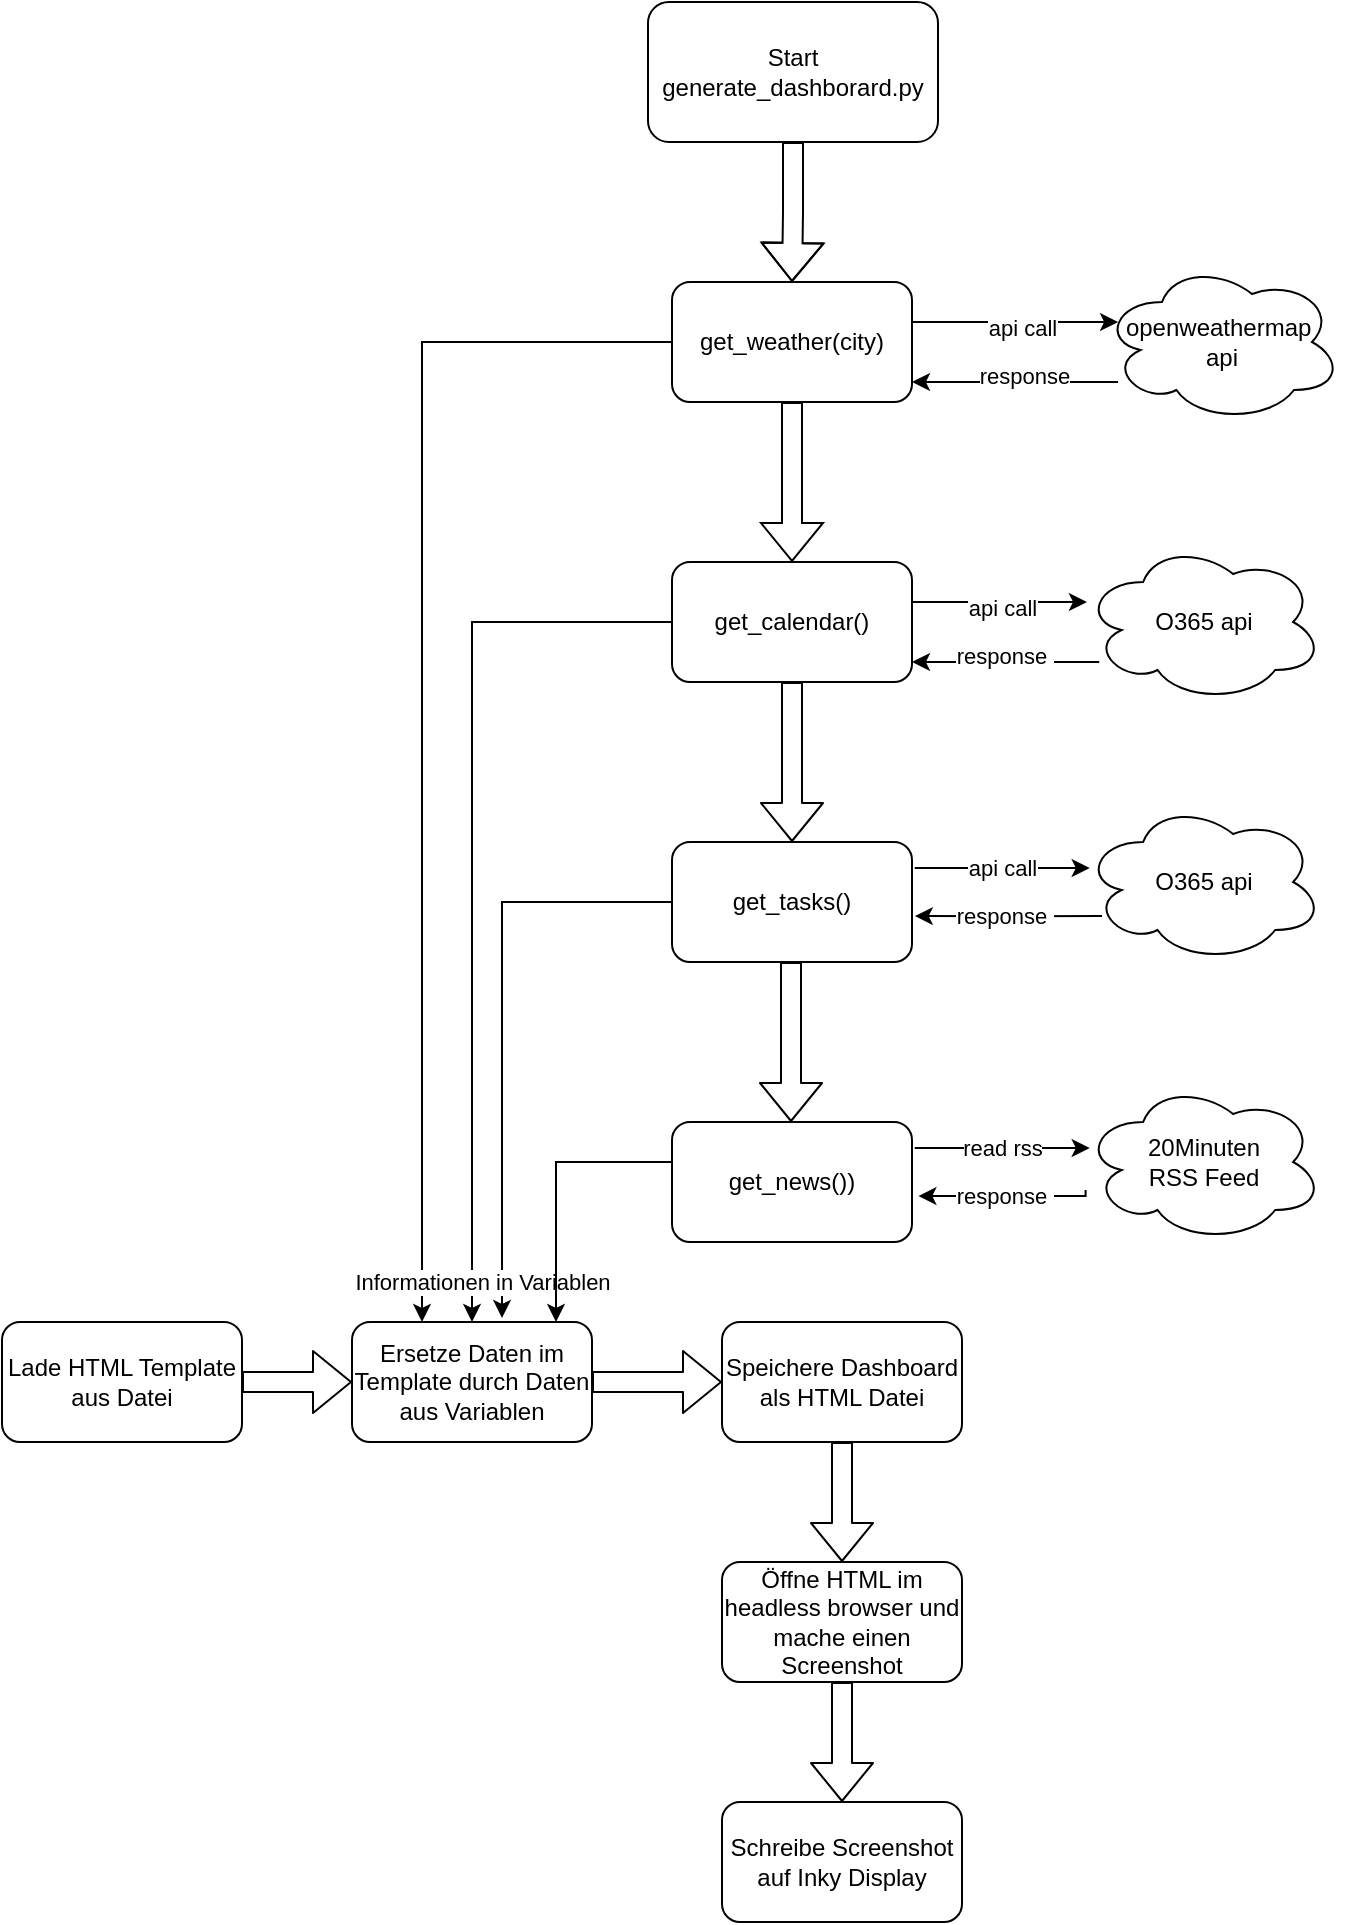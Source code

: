 <mxfile>
    <diagram name="Ablaufdiagramm" id="2YBvvXClWsGukQMizWep">
        <mxGraphModel dx="1236" dy="596" grid="1" gridSize="10" guides="1" tooltips="1" connect="1" arrows="1" fold="1" page="1" pageScale="1" pageWidth="850" pageHeight="1100" math="0" shadow="0">
            <root>
                <mxCell id="0"/>
                <mxCell id="1" parent="0"/>
                <mxCell id="33" value="" style="edgeStyle=orthogonalEdgeStyle;rounded=0;orthogonalLoop=1;jettySize=auto;html=1;" parent="1" edge="1">
                    <mxGeometry relative="1" as="geometry">
                        <Array as="points">
                            <mxPoint x="593.19" y="657.03"/>
                            <mxPoint x="593.19" y="657.03"/>
                        </Array>
                        <mxPoint x="631.8" y="654.01" as="sourcePoint"/>
                        <mxPoint x="548.19" y="657.03" as="targetPoint"/>
                    </mxGeometry>
                </mxCell>
                <mxCell id="14" value="" style="edgeStyle=orthogonalEdgeStyle;rounded=0;orthogonalLoop=1;jettySize=auto;html=1;" parent="1" edge="1">
                    <mxGeometry relative="1" as="geometry">
                        <Array as="points">
                            <mxPoint x="601.39" y="493.02"/>
                            <mxPoint x="601.39" y="493.02"/>
                        </Array>
                        <mxPoint x="546.39" y="493.02" as="sourcePoint"/>
                        <mxPoint x="633.865" y="493.02" as="targetPoint"/>
                    </mxGeometry>
                </mxCell>
                <mxCell id="15" value="" style="edgeStyle=orthogonalEdgeStyle;rounded=0;orthogonalLoop=1;jettySize=auto;html=1;" parent="1" edge="1">
                    <mxGeometry relative="1" as="geometry">
                        <Array as="points">
                            <mxPoint x="591.39" y="517.05"/>
                            <mxPoint x="591.39" y="517.05"/>
                        </Array>
                        <mxPoint x="639.998" y="517.05" as="sourcePoint"/>
                        <mxPoint x="546.39" y="517.05" as="targetPoint"/>
                    </mxGeometry>
                </mxCell>
                <mxCell id="32" value="" style="edgeStyle=orthogonalEdgeStyle;rounded=0;orthogonalLoop=1;jettySize=auto;html=1;" parent="1" edge="1">
                    <mxGeometry relative="1" as="geometry">
                        <Array as="points">
                            <mxPoint x="601.39" y="633.02"/>
                            <mxPoint x="601.39" y="633.02"/>
                        </Array>
                        <mxPoint x="546.39" y="633.02" as="sourcePoint"/>
                        <mxPoint x="633.865" y="633.02" as="targetPoint"/>
                    </mxGeometry>
                </mxCell>
                <mxCell id="16" style="edgeStyle=orthogonalEdgeStyle;rounded=0;orthogonalLoop=1;jettySize=auto;html=1;" parent="1" edge="1">
                    <mxGeometry relative="1" as="geometry">
                        <mxPoint x="425" y="510" as="sourcePoint"/>
                        <mxPoint x="340" y="718" as="targetPoint"/>
                        <Array as="points">
                            <mxPoint x="340" y="510"/>
                            <mxPoint x="340" y="718"/>
                        </Array>
                    </mxGeometry>
                </mxCell>
                <mxCell id="M3he5cbrGpUi39JVeMMq-3" value="" style="edgeStyle=orthogonalEdgeStyle;rounded=0;orthogonalLoop=1;jettySize=auto;html=1;shape=flexArrow;" parent="1" source="M3he5cbrGpUi39JVeMMq-1" target="M3he5cbrGpUi39JVeMMq-2" edge="1">
                    <mxGeometry relative="1" as="geometry"/>
                </mxCell>
                <mxCell id="M3he5cbrGpUi39JVeMMq-1" value="Start generate_dashborard.py" style="rounded=1;whiteSpace=wrap;html=1;" parent="1" vertex="1">
                    <mxGeometry x="413" y="60" width="145" height="70" as="geometry"/>
                </mxCell>
                <mxCell id="M3he5cbrGpUi39JVeMMq-5" value="" style="edgeStyle=orthogonalEdgeStyle;rounded=0;orthogonalLoop=1;jettySize=auto;html=1;" parent="1" edge="1">
                    <mxGeometry relative="1" as="geometry">
                        <mxPoint x="545.0" y="220" as="sourcePoint"/>
                        <mxPoint x="648.038" y="220" as="targetPoint"/>
                        <Array as="points">
                            <mxPoint x="610" y="220"/>
                            <mxPoint x="610" y="220"/>
                        </Array>
                    </mxGeometry>
                </mxCell>
                <mxCell id="M3he5cbrGpUi39JVeMMq-7" value="api call" style="edgeLabel;html=1;align=center;verticalAlign=middle;resizable=0;points=[];" parent="M3he5cbrGpUi39JVeMMq-5" vertex="1" connectable="0">
                    <mxGeometry x="-0.307" y="-3" relative="1" as="geometry">
                        <mxPoint x="19" as="offset"/>
                    </mxGeometry>
                </mxCell>
                <mxCell id="M3he5cbrGpUi39JVeMMq-11" value="" style="edgeStyle=orthogonalEdgeStyle;rounded=0;orthogonalLoop=1;jettySize=auto;html=1;shape=flexArrow;" parent="1" source="M3he5cbrGpUi39JVeMMq-2" target="M3he5cbrGpUi39JVeMMq-10" edge="1">
                    <mxGeometry relative="1" as="geometry"/>
                </mxCell>
                <mxCell id="M3he5cbrGpUi39JVeMMq-18" style="edgeStyle=orthogonalEdgeStyle;rounded=0;orthogonalLoop=1;jettySize=auto;html=1;exitX=0;exitY=0.5;exitDx=0;exitDy=0;" parent="1" source="M3he5cbrGpUi39JVeMMq-2" target="M3he5cbrGpUi39JVeMMq-17" edge="1">
                    <mxGeometry relative="1" as="geometry">
                        <Array as="points">
                            <mxPoint x="300" y="230"/>
                        </Array>
                    </mxGeometry>
                </mxCell>
                <mxCell id="M3he5cbrGpUi39JVeMMq-2" value="get_weather(city)" style="rounded=1;whiteSpace=wrap;html=1;" parent="1" vertex="1">
                    <mxGeometry x="425" y="200" width="120" height="60" as="geometry"/>
                </mxCell>
                <mxCell id="M3he5cbrGpUi39JVeMMq-6" value="openweathermap&amp;nbsp;&lt;br style=&quot;border-color: var(--border-color);&quot;&gt;api" style="ellipse;shape=cloud;whiteSpace=wrap;html=1;" parent="1" vertex="1">
                    <mxGeometry x="640" y="190" width="120" height="80" as="geometry"/>
                </mxCell>
                <mxCell id="M3he5cbrGpUi39JVeMMq-8" value="" style="edgeStyle=orthogonalEdgeStyle;rounded=0;orthogonalLoop=1;jettySize=auto;html=1;" parent="1" source="M3he5cbrGpUi39JVeMMq-6" target="M3he5cbrGpUi39JVeMMq-2" edge="1">
                    <mxGeometry relative="1" as="geometry">
                        <mxPoint x="555.0" y="280" as="sourcePoint"/>
                        <mxPoint x="658.038" y="280" as="targetPoint"/>
                        <Array as="points">
                            <mxPoint x="600" y="250"/>
                            <mxPoint x="600" y="250"/>
                        </Array>
                    </mxGeometry>
                </mxCell>
                <mxCell id="M3he5cbrGpUi39JVeMMq-9" value="response" style="edgeLabel;html=1;align=center;verticalAlign=middle;resizable=0;points=[];" parent="M3he5cbrGpUi39JVeMMq-8" vertex="1" connectable="0">
                    <mxGeometry x="-0.307" y="-3" relative="1" as="geometry">
                        <mxPoint x="-12" as="offset"/>
                    </mxGeometry>
                </mxCell>
                <mxCell id="M3he5cbrGpUi39JVeMMq-15" value="" style="edgeStyle=orthogonalEdgeStyle;rounded=0;orthogonalLoop=1;jettySize=auto;html=1;" parent="1" source="M3he5cbrGpUi39JVeMMq-10" target="M3he5cbrGpUi39JVeMMq-13" edge="1">
                    <mxGeometry relative="1" as="geometry">
                        <Array as="points">
                            <mxPoint x="600" y="360"/>
                            <mxPoint x="600" y="360"/>
                        </Array>
                    </mxGeometry>
                </mxCell>
                <mxCell id="M3he5cbrGpUi39JVeMMq-19" style="edgeStyle=orthogonalEdgeStyle;rounded=0;orthogonalLoop=1;jettySize=auto;html=1;entryX=0.5;entryY=0;entryDx=0;entryDy=0;" parent="1" source="M3he5cbrGpUi39JVeMMq-10" target="M3he5cbrGpUi39JVeMMq-17" edge="1">
                    <mxGeometry relative="1" as="geometry">
                        <Array as="points">
                            <mxPoint x="325" y="370"/>
                        </Array>
                    </mxGeometry>
                </mxCell>
                <mxCell id="10" style="edgeStyle=none;html=1;entryX=0.5;entryY=0;entryDx=0;entryDy=0;shape=flexArrow;" parent="1" source="M3he5cbrGpUi39JVeMMq-10" target="6" edge="1">
                    <mxGeometry relative="1" as="geometry"/>
                </mxCell>
                <mxCell id="M3he5cbrGpUi39JVeMMq-10" value="get_calendar()" style="rounded=1;whiteSpace=wrap;html=1;" parent="1" vertex="1">
                    <mxGeometry x="425" y="340" width="120" height="60" as="geometry"/>
                </mxCell>
                <mxCell id="M3he5cbrGpUi39JVeMMq-12" value="api call" style="edgeLabel;html=1;align=center;verticalAlign=middle;resizable=0;points=[];" parent="1" vertex="1" connectable="0">
                    <mxGeometry x="589.997" y="363.016" as="geometry"/>
                </mxCell>
                <mxCell id="M3he5cbrGpUi39JVeMMq-16" value="" style="edgeStyle=orthogonalEdgeStyle;rounded=0;orthogonalLoop=1;jettySize=auto;html=1;" parent="1" source="M3he5cbrGpUi39JVeMMq-13" target="M3he5cbrGpUi39JVeMMq-10" edge="1">
                    <mxGeometry relative="1" as="geometry">
                        <Array as="points">
                            <mxPoint x="590" y="390"/>
                            <mxPoint x="590" y="390"/>
                        </Array>
                    </mxGeometry>
                </mxCell>
                <mxCell id="M3he5cbrGpUi39JVeMMq-13" value="O365 api" style="ellipse;shape=cloud;whiteSpace=wrap;html=1;" parent="1" vertex="1">
                    <mxGeometry x="630.57" y="330" width="120" height="80" as="geometry"/>
                </mxCell>
                <mxCell id="M3he5cbrGpUi39JVeMMq-14" value="response&amp;nbsp;" style="edgeLabel;html=1;align=center;verticalAlign=middle;resizable=0;points=[];" parent="1" vertex="1" connectable="0">
                    <mxGeometry x="591.205" y="387.029" as="geometry"/>
                </mxCell>
                <mxCell id="21" value="" style="edgeStyle=none;shape=flexArrow;html=1;" parent="1" source="M3he5cbrGpUi39JVeMMq-17" target="M3he5cbrGpUi39JVeMMq-20" edge="1">
                    <mxGeometry relative="1" as="geometry"/>
                </mxCell>
                <mxCell id="M3he5cbrGpUi39JVeMMq-17" value="Ersetze Daten im Template durch Daten aus Variablen" style="rounded=1;whiteSpace=wrap;html=1;" parent="1" vertex="1">
                    <mxGeometry x="265" y="720" width="120" height="60" as="geometry"/>
                </mxCell>
                <mxCell id="22" value="" style="edgeStyle=none;shape=flexArrow;html=1;" parent="1" source="M3he5cbrGpUi39JVeMMq-20" target="2" edge="1">
                    <mxGeometry relative="1" as="geometry"/>
                </mxCell>
                <mxCell id="M3he5cbrGpUi39JVeMMq-20" value="Speichere Dashboard als HTML Datei" style="whiteSpace=wrap;html=1;rounded=1;" parent="1" vertex="1">
                    <mxGeometry x="450" y="720" width="120" height="60" as="geometry"/>
                </mxCell>
                <mxCell id="M3he5cbrGpUi39JVeMMq-23" value="Informationen in Variablen" style="edgeLabel;html=1;align=center;verticalAlign=middle;resizable=0;points=[];" parent="1" vertex="1" connectable="0">
                    <mxGeometry x="330.003" y="700" as="geometry"/>
                </mxCell>
                <mxCell id="24" value="" style="edgeStyle=none;shape=flexArrow;html=1;" parent="1" source="2" target="23" edge="1">
                    <mxGeometry relative="1" as="geometry"/>
                </mxCell>
                <mxCell id="2" value="Öffne HTML im headless browser und mache einen Screenshot" style="whiteSpace=wrap;html=1;rounded=1;" parent="1" vertex="1">
                    <mxGeometry x="450" y="840" width="120" height="60" as="geometry"/>
                </mxCell>
                <mxCell id="6" value="get_tasks()" style="whiteSpace=wrap;html=1;rounded=1;" parent="1" vertex="1">
                    <mxGeometry x="425" y="480" width="120" height="60" as="geometry"/>
                </mxCell>
                <mxCell id="11" value="api call" style="edgeLabel;html=1;align=center;verticalAlign=middle;resizable=0;points=[];" parent="1" vertex="1" connectable="0">
                    <mxGeometry x="589.997" y="493.016" as="geometry"/>
                </mxCell>
                <mxCell id="12" value="O365 api" style="ellipse;shape=cloud;whiteSpace=wrap;html=1;" parent="1" vertex="1">
                    <mxGeometry x="630.57" y="460" width="120" height="80" as="geometry"/>
                </mxCell>
                <mxCell id="13" value="response&amp;nbsp;" style="edgeLabel;html=1;align=center;verticalAlign=middle;resizable=0;points=[];" parent="1" vertex="1" connectable="0">
                    <mxGeometry x="591.205" y="517.029" as="geometry"/>
                </mxCell>
                <mxCell id="20" value="" style="edgeStyle=none;shape=flexArrow;html=1;" parent="1" source="18" target="M3he5cbrGpUi39JVeMMq-17" edge="1">
                    <mxGeometry relative="1" as="geometry"/>
                </mxCell>
                <mxCell id="18" value="Lade HTML Template aus Datei" style="rounded=1;whiteSpace=wrap;html=1;" parent="1" vertex="1">
                    <mxGeometry x="90" y="720" width="120" height="60" as="geometry"/>
                </mxCell>
                <mxCell id="23" value="Schreibe Screenshot auf Inky Display" style="whiteSpace=wrap;html=1;rounded=1;" parent="1" vertex="1">
                    <mxGeometry x="450" y="960" width="120" height="60" as="geometry"/>
                </mxCell>
                <mxCell id="25" value="get_news())" style="rounded=1;whiteSpace=wrap;html=1;" parent="1" vertex="1">
                    <mxGeometry x="425" y="620" width="120" height="60" as="geometry"/>
                </mxCell>
                <mxCell id="27" style="edgeStyle=none;html=1;entryX=0.5;entryY=0;entryDx=0;entryDy=0;shape=flexArrow;" parent="1" edge="1">
                    <mxGeometry relative="1" as="geometry">
                        <mxPoint x="484.5" y="540" as="sourcePoint"/>
                        <mxPoint x="484.5" y="620" as="targetPoint"/>
                    </mxGeometry>
                </mxCell>
                <mxCell id="28" style="edgeStyle=orthogonalEdgeStyle;rounded=0;orthogonalLoop=1;jettySize=auto;html=1;" parent="1" edge="1">
                    <mxGeometry relative="1" as="geometry">
                        <mxPoint x="425.4" y="640" as="sourcePoint"/>
                        <mxPoint x="367" y="720" as="targetPoint"/>
                        <Array as="points">
                            <mxPoint x="367.4" y="640"/>
                        </Array>
                    </mxGeometry>
                </mxCell>
                <mxCell id="29" value="read rss" style="edgeLabel;html=1;align=center;verticalAlign=middle;resizable=0;points=[];" parent="1" vertex="1" connectable="0">
                    <mxGeometry x="589.997" y="633.016" as="geometry"/>
                </mxCell>
                <mxCell id="30" value="20Minuten&lt;br&gt;RSS Feed" style="ellipse;shape=cloud;whiteSpace=wrap;html=1;" parent="1" vertex="1">
                    <mxGeometry x="630.57" y="600" width="120" height="80" as="geometry"/>
                </mxCell>
                <mxCell id="31" value="response&amp;nbsp;" style="edgeLabel;html=1;align=center;verticalAlign=middle;resizable=0;points=[];" parent="1" vertex="1" connectable="0">
                    <mxGeometry x="591.205" y="657.029" as="geometry"/>
                </mxCell>
            </root>
        </mxGraphModel>
    </diagram>
</mxfile>